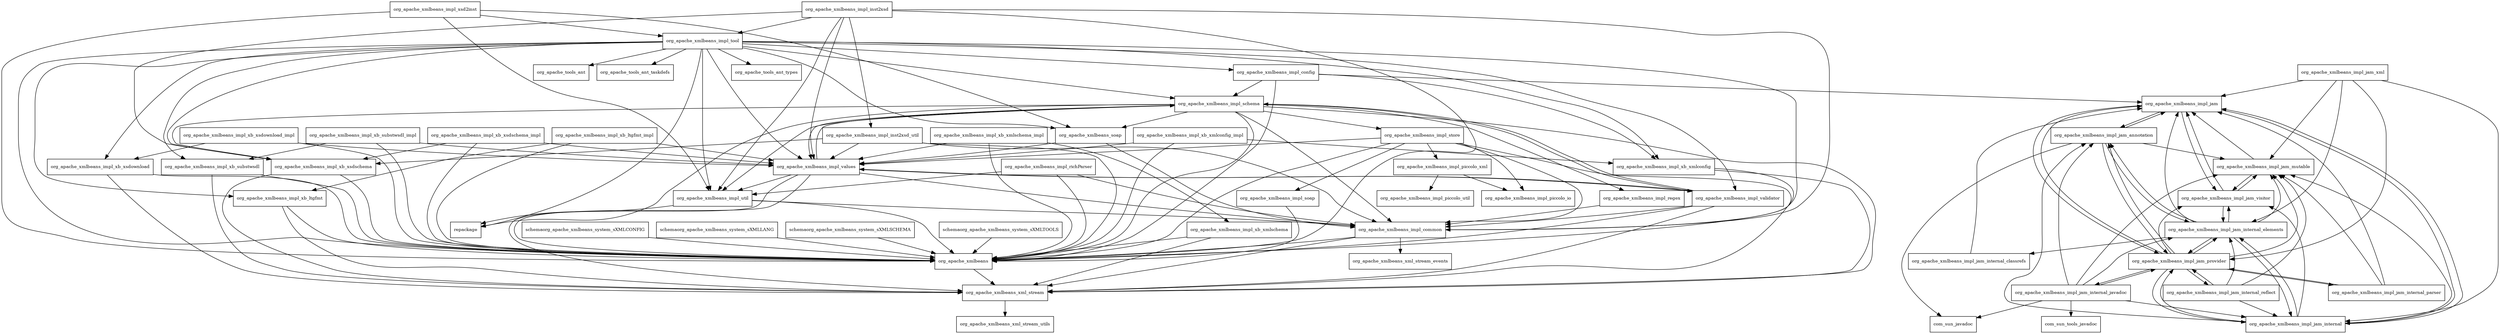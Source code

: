 digraph xmlbeans_2_3_0_package_dependencies {
  node [shape = box, fontsize=10.0];
  org_apache_xmlbeans -> org_apache_xmlbeans_xml_stream;
  org_apache_xmlbeans_impl_common -> org_apache_xmlbeans;
  org_apache_xmlbeans_impl_common -> org_apache_xmlbeans_xml_stream;
  org_apache_xmlbeans_impl_common -> org_apache_xmlbeans_xml_stream_events;
  org_apache_xmlbeans_impl_config -> org_apache_xmlbeans;
  org_apache_xmlbeans_impl_config -> org_apache_xmlbeans_impl_jam;
  org_apache_xmlbeans_impl_config -> org_apache_xmlbeans_impl_schema;
  org_apache_xmlbeans_impl_config -> org_apache_xmlbeans_impl_xb_xmlconfig;
  org_apache_xmlbeans_impl_inst2xsd -> org_apache_xmlbeans;
  org_apache_xmlbeans_impl_inst2xsd -> org_apache_xmlbeans_impl_common;
  org_apache_xmlbeans_impl_inst2xsd -> org_apache_xmlbeans_impl_inst2xsd_util;
  org_apache_xmlbeans_impl_inst2xsd -> org_apache_xmlbeans_impl_tool;
  org_apache_xmlbeans_impl_inst2xsd -> org_apache_xmlbeans_impl_util;
  org_apache_xmlbeans_impl_inst2xsd -> org_apache_xmlbeans_impl_values;
  org_apache_xmlbeans_impl_inst2xsd -> org_apache_xmlbeans_impl_xb_xsdschema;
  org_apache_xmlbeans_impl_inst2xsd_util -> org_apache_xmlbeans;
  org_apache_xmlbeans_impl_inst2xsd_util -> org_apache_xmlbeans_impl_common;
  org_apache_xmlbeans_impl_inst2xsd_util -> org_apache_xmlbeans_impl_values;
  org_apache_xmlbeans_impl_inst2xsd_util -> org_apache_xmlbeans_impl_xb_xsdschema;
  org_apache_xmlbeans_impl_jam -> org_apache_xmlbeans_impl_jam_annotation;
  org_apache_xmlbeans_impl_jam -> org_apache_xmlbeans_impl_jam_internal;
  org_apache_xmlbeans_impl_jam -> org_apache_xmlbeans_impl_jam_provider;
  org_apache_xmlbeans_impl_jam -> org_apache_xmlbeans_impl_jam_visitor;
  org_apache_xmlbeans_impl_jam_annotation -> com_sun_javadoc;
  org_apache_xmlbeans_impl_jam_annotation -> org_apache_xmlbeans_impl_jam;
  org_apache_xmlbeans_impl_jam_annotation -> org_apache_xmlbeans_impl_jam_internal_elements;
  org_apache_xmlbeans_impl_jam_annotation -> org_apache_xmlbeans_impl_jam_mutable;
  org_apache_xmlbeans_impl_jam_annotation -> org_apache_xmlbeans_impl_jam_provider;
  org_apache_xmlbeans_impl_jam_internal -> org_apache_xmlbeans_impl_jam;
  org_apache_xmlbeans_impl_jam_internal -> org_apache_xmlbeans_impl_jam_annotation;
  org_apache_xmlbeans_impl_jam_internal -> org_apache_xmlbeans_impl_jam_internal_elements;
  org_apache_xmlbeans_impl_jam_internal -> org_apache_xmlbeans_impl_jam_mutable;
  org_apache_xmlbeans_impl_jam_internal -> org_apache_xmlbeans_impl_jam_provider;
  org_apache_xmlbeans_impl_jam_internal -> org_apache_xmlbeans_impl_jam_visitor;
  org_apache_xmlbeans_impl_jam_internal_classrefs -> org_apache_xmlbeans_impl_jam;
  org_apache_xmlbeans_impl_jam_internal_elements -> org_apache_xmlbeans_impl_jam;
  org_apache_xmlbeans_impl_jam_internal_elements -> org_apache_xmlbeans_impl_jam_annotation;
  org_apache_xmlbeans_impl_jam_internal_elements -> org_apache_xmlbeans_impl_jam_internal;
  org_apache_xmlbeans_impl_jam_internal_elements -> org_apache_xmlbeans_impl_jam_internal_classrefs;
  org_apache_xmlbeans_impl_jam_internal_elements -> org_apache_xmlbeans_impl_jam_mutable;
  org_apache_xmlbeans_impl_jam_internal_elements -> org_apache_xmlbeans_impl_jam_provider;
  org_apache_xmlbeans_impl_jam_internal_elements -> org_apache_xmlbeans_impl_jam_visitor;
  org_apache_xmlbeans_impl_jam_internal_javadoc -> com_sun_javadoc;
  org_apache_xmlbeans_impl_jam_internal_javadoc -> com_sun_tools_javadoc;
  org_apache_xmlbeans_impl_jam_internal_javadoc -> org_apache_xmlbeans_impl_jam_annotation;
  org_apache_xmlbeans_impl_jam_internal_javadoc -> org_apache_xmlbeans_impl_jam_internal;
  org_apache_xmlbeans_impl_jam_internal_javadoc -> org_apache_xmlbeans_impl_jam_internal_elements;
  org_apache_xmlbeans_impl_jam_internal_javadoc -> org_apache_xmlbeans_impl_jam_mutable;
  org_apache_xmlbeans_impl_jam_internal_javadoc -> org_apache_xmlbeans_impl_jam_provider;
  org_apache_xmlbeans_impl_jam_internal_parser -> org_apache_xmlbeans_impl_jam;
  org_apache_xmlbeans_impl_jam_internal_parser -> org_apache_xmlbeans_impl_jam_mutable;
  org_apache_xmlbeans_impl_jam_internal_parser -> org_apache_xmlbeans_impl_jam_provider;
  org_apache_xmlbeans_impl_jam_internal_reflect -> org_apache_xmlbeans_impl_jam_internal;
  org_apache_xmlbeans_impl_jam_internal_reflect -> org_apache_xmlbeans_impl_jam_internal_elements;
  org_apache_xmlbeans_impl_jam_internal_reflect -> org_apache_xmlbeans_impl_jam_mutable;
  org_apache_xmlbeans_impl_jam_internal_reflect -> org_apache_xmlbeans_impl_jam_provider;
  org_apache_xmlbeans_impl_jam_mutable -> org_apache_xmlbeans_impl_jam;
  org_apache_xmlbeans_impl_jam_mutable -> org_apache_xmlbeans_impl_jam_visitor;
  org_apache_xmlbeans_impl_jam_provider -> org_apache_xmlbeans_impl_jam;
  org_apache_xmlbeans_impl_jam_provider -> org_apache_xmlbeans_impl_jam_annotation;
  org_apache_xmlbeans_impl_jam_provider -> org_apache_xmlbeans_impl_jam_internal;
  org_apache_xmlbeans_impl_jam_provider -> org_apache_xmlbeans_impl_jam_internal_elements;
  org_apache_xmlbeans_impl_jam_provider -> org_apache_xmlbeans_impl_jam_internal_javadoc;
  org_apache_xmlbeans_impl_jam_provider -> org_apache_xmlbeans_impl_jam_internal_parser;
  org_apache_xmlbeans_impl_jam_provider -> org_apache_xmlbeans_impl_jam_internal_reflect;
  org_apache_xmlbeans_impl_jam_provider -> org_apache_xmlbeans_impl_jam_mutable;
  org_apache_xmlbeans_impl_jam_provider -> org_apache_xmlbeans_impl_jam_visitor;
  org_apache_xmlbeans_impl_jam_visitor -> org_apache_xmlbeans_impl_jam;
  org_apache_xmlbeans_impl_jam_visitor -> org_apache_xmlbeans_impl_jam_internal_elements;
  org_apache_xmlbeans_impl_jam_visitor -> org_apache_xmlbeans_impl_jam_mutable;
  org_apache_xmlbeans_impl_jam_xml -> org_apache_xmlbeans_impl_jam;
  org_apache_xmlbeans_impl_jam_xml -> org_apache_xmlbeans_impl_jam_internal;
  org_apache_xmlbeans_impl_jam_xml -> org_apache_xmlbeans_impl_jam_internal_elements;
  org_apache_xmlbeans_impl_jam_xml -> org_apache_xmlbeans_impl_jam_mutable;
  org_apache_xmlbeans_impl_jam_xml -> org_apache_xmlbeans_impl_jam_provider;
  org_apache_xmlbeans_impl_piccolo_xml -> org_apache_xmlbeans_impl_piccolo_io;
  org_apache_xmlbeans_impl_piccolo_xml -> org_apache_xmlbeans_impl_piccolo_util;
  org_apache_xmlbeans_impl_regex -> org_apache_xmlbeans_impl_common;
  org_apache_xmlbeans_impl_richParser -> org_apache_xmlbeans;
  org_apache_xmlbeans_impl_richParser -> org_apache_xmlbeans_impl_common;
  org_apache_xmlbeans_impl_richParser -> org_apache_xmlbeans_impl_util;
  org_apache_xmlbeans_impl_schema -> org_apache_xmlbeans;
  org_apache_xmlbeans_impl_schema -> org_apache_xmlbeans_impl_common;
  org_apache_xmlbeans_impl_schema -> org_apache_xmlbeans_impl_regex;
  org_apache_xmlbeans_impl_schema -> org_apache_xmlbeans_impl_store;
  org_apache_xmlbeans_impl_schema -> org_apache_xmlbeans_impl_util;
  org_apache_xmlbeans_impl_schema -> org_apache_xmlbeans_impl_validator;
  org_apache_xmlbeans_impl_schema -> org_apache_xmlbeans_impl_values;
  org_apache_xmlbeans_impl_schema -> org_apache_xmlbeans_impl_xb_xsdschema;
  org_apache_xmlbeans_impl_schema -> org_apache_xmlbeans_soap;
  org_apache_xmlbeans_impl_schema -> org_apache_xmlbeans_xml_stream;
  org_apache_xmlbeans_impl_schema -> repackage;
  org_apache_xmlbeans_impl_soap -> org_apache_xmlbeans;
  org_apache_xmlbeans_impl_store -> org_apache_xmlbeans;
  org_apache_xmlbeans_impl_store -> org_apache_xmlbeans_impl_common;
  org_apache_xmlbeans_impl_store -> org_apache_xmlbeans_impl_piccolo_io;
  org_apache_xmlbeans_impl_store -> org_apache_xmlbeans_impl_piccolo_xml;
  org_apache_xmlbeans_impl_store -> org_apache_xmlbeans_impl_soap;
  org_apache_xmlbeans_impl_store -> org_apache_xmlbeans_impl_values;
  org_apache_xmlbeans_impl_store -> org_apache_xmlbeans_xml_stream;
  org_apache_xmlbeans_impl_tool -> org_apache_tools_ant;
  org_apache_xmlbeans_impl_tool -> org_apache_tools_ant_taskdefs;
  org_apache_xmlbeans_impl_tool -> org_apache_tools_ant_types;
  org_apache_xmlbeans_impl_tool -> org_apache_xmlbeans;
  org_apache_xmlbeans_impl_tool -> org_apache_xmlbeans_impl_common;
  org_apache_xmlbeans_impl_tool -> org_apache_xmlbeans_impl_config;
  org_apache_xmlbeans_impl_tool -> org_apache_xmlbeans_impl_schema;
  org_apache_xmlbeans_impl_tool -> org_apache_xmlbeans_impl_util;
  org_apache_xmlbeans_impl_tool -> org_apache_xmlbeans_impl_validator;
  org_apache_xmlbeans_impl_tool -> org_apache_xmlbeans_impl_values;
  org_apache_xmlbeans_impl_tool -> org_apache_xmlbeans_impl_xb_ltgfmt;
  org_apache_xmlbeans_impl_tool -> org_apache_xmlbeans_impl_xb_substwsdl;
  org_apache_xmlbeans_impl_tool -> org_apache_xmlbeans_impl_xb_xmlconfig;
  org_apache_xmlbeans_impl_tool -> org_apache_xmlbeans_impl_xb_xsdownload;
  org_apache_xmlbeans_impl_tool -> org_apache_xmlbeans_impl_xb_xsdschema;
  org_apache_xmlbeans_impl_tool -> org_apache_xmlbeans_soap;
  org_apache_xmlbeans_impl_tool -> repackage;
  org_apache_xmlbeans_impl_util -> org_apache_xmlbeans;
  org_apache_xmlbeans_impl_util -> org_apache_xmlbeans_impl_common;
  org_apache_xmlbeans_impl_util -> repackage;
  org_apache_xmlbeans_impl_validator -> org_apache_xmlbeans;
  org_apache_xmlbeans_impl_validator -> org_apache_xmlbeans_impl_common;
  org_apache_xmlbeans_impl_validator -> org_apache_xmlbeans_impl_schema;
  org_apache_xmlbeans_impl_validator -> org_apache_xmlbeans_impl_values;
  org_apache_xmlbeans_impl_validator -> org_apache_xmlbeans_xml_stream;
  org_apache_xmlbeans_impl_values -> org_apache_xmlbeans;
  org_apache_xmlbeans_impl_values -> org_apache_xmlbeans_impl_common;
  org_apache_xmlbeans_impl_values -> org_apache_xmlbeans_impl_schema;
  org_apache_xmlbeans_impl_values -> org_apache_xmlbeans_impl_util;
  org_apache_xmlbeans_impl_values -> org_apache_xmlbeans_impl_validator;
  org_apache_xmlbeans_impl_values -> org_apache_xmlbeans_xml_stream;
  org_apache_xmlbeans_impl_xb_ltgfmt -> org_apache_xmlbeans;
  org_apache_xmlbeans_impl_xb_ltgfmt -> org_apache_xmlbeans_xml_stream;
  org_apache_xmlbeans_impl_xb_ltgfmt_impl -> org_apache_xmlbeans;
  org_apache_xmlbeans_impl_xb_ltgfmt_impl -> org_apache_xmlbeans_impl_values;
  org_apache_xmlbeans_impl_xb_ltgfmt_impl -> org_apache_xmlbeans_impl_xb_ltgfmt;
  org_apache_xmlbeans_impl_xb_substwsdl -> org_apache_xmlbeans;
  org_apache_xmlbeans_impl_xb_substwsdl -> org_apache_xmlbeans_xml_stream;
  org_apache_xmlbeans_impl_xb_substwsdl_impl -> org_apache_xmlbeans;
  org_apache_xmlbeans_impl_xb_substwsdl_impl -> org_apache_xmlbeans_impl_values;
  org_apache_xmlbeans_impl_xb_substwsdl_impl -> org_apache_xmlbeans_impl_xb_substwsdl;
  org_apache_xmlbeans_impl_xb_xmlconfig -> org_apache_xmlbeans;
  org_apache_xmlbeans_impl_xb_xmlconfig -> org_apache_xmlbeans_xml_stream;
  org_apache_xmlbeans_impl_xb_xmlconfig_impl -> org_apache_xmlbeans;
  org_apache_xmlbeans_impl_xb_xmlconfig_impl -> org_apache_xmlbeans_impl_values;
  org_apache_xmlbeans_impl_xb_xmlconfig_impl -> org_apache_xmlbeans_impl_xb_xmlconfig;
  org_apache_xmlbeans_impl_xb_xmlschema -> org_apache_xmlbeans;
  org_apache_xmlbeans_impl_xb_xmlschema -> org_apache_xmlbeans_xml_stream;
  org_apache_xmlbeans_impl_xb_xmlschema_impl -> org_apache_xmlbeans;
  org_apache_xmlbeans_impl_xb_xmlschema_impl -> org_apache_xmlbeans_impl_values;
  org_apache_xmlbeans_impl_xb_xmlschema_impl -> org_apache_xmlbeans_impl_xb_xmlschema;
  org_apache_xmlbeans_impl_xb_xsdownload -> org_apache_xmlbeans;
  org_apache_xmlbeans_impl_xb_xsdownload -> org_apache_xmlbeans_xml_stream;
  org_apache_xmlbeans_impl_xb_xsdownload_impl -> org_apache_xmlbeans;
  org_apache_xmlbeans_impl_xb_xsdownload_impl -> org_apache_xmlbeans_impl_values;
  org_apache_xmlbeans_impl_xb_xsdownload_impl -> org_apache_xmlbeans_impl_xb_xsdownload;
  org_apache_xmlbeans_impl_xb_xsdschema -> org_apache_xmlbeans;
  org_apache_xmlbeans_impl_xb_xsdschema -> org_apache_xmlbeans_xml_stream;
  org_apache_xmlbeans_impl_xb_xsdschema_impl -> org_apache_xmlbeans;
  org_apache_xmlbeans_impl_xb_xsdschema_impl -> org_apache_xmlbeans_impl_values;
  org_apache_xmlbeans_impl_xb_xsdschema_impl -> org_apache_xmlbeans_impl_xb_xsdschema;
  org_apache_xmlbeans_impl_xsd2inst -> org_apache_xmlbeans;
  org_apache_xmlbeans_impl_xsd2inst -> org_apache_xmlbeans_impl_tool;
  org_apache_xmlbeans_impl_xsd2inst -> org_apache_xmlbeans_impl_util;
  org_apache_xmlbeans_impl_xsd2inst -> org_apache_xmlbeans_soap;
  org_apache_xmlbeans_soap -> org_apache_xmlbeans_impl_common;
  org_apache_xmlbeans_soap -> org_apache_xmlbeans_impl_values;
  org_apache_xmlbeans_xml_stream -> org_apache_xmlbeans_xml_stream_utils;
  schemaorg_apache_xmlbeans_system_sXMLCONFIG -> org_apache_xmlbeans;
  schemaorg_apache_xmlbeans_system_sXMLLANG -> org_apache_xmlbeans;
  schemaorg_apache_xmlbeans_system_sXMLSCHEMA -> org_apache_xmlbeans;
  schemaorg_apache_xmlbeans_system_sXMLTOOLS -> org_apache_xmlbeans;
}
